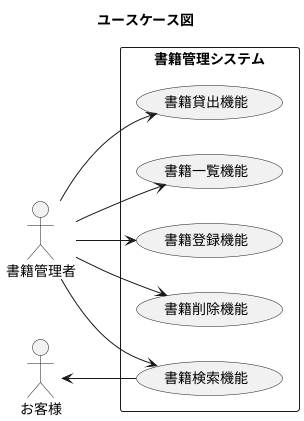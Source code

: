 @startuml
' ユースケース図の練習
' 【重要】あまり詳細にかかなくていい！！！

' 図のタイトルはtitleで指定
title ユースケース図

' アクター（登場人物）はactorで指定
' アクターちゃんと担当役割名を明確に
actor 書籍管理者
actor お客様

' 図を描く方向性を変更
left to right direction

' アクターとかを一人にしたい場合は下記
hide footbox

'システムの境界線
rectangle 書籍管理システム{

	' ユースケースはusecaseで指定
	usecase 書籍検索機能
	usecase 書籍一覧機能
	usecase 書籍登録機能
	usecase 書籍削除機能
	usecase 書籍貸出機能

}
' 変数名を-->で関連付けられる
書籍管理者 --> 書籍一覧機能
書籍管理者 --> 書籍登録機能
書籍管理者 --> 書籍削除機能
書籍管理者 --> 書籍貸出機能
書籍管理者 --> 書籍検索機能
お客様 <-- 書籍検索機能

@enduml